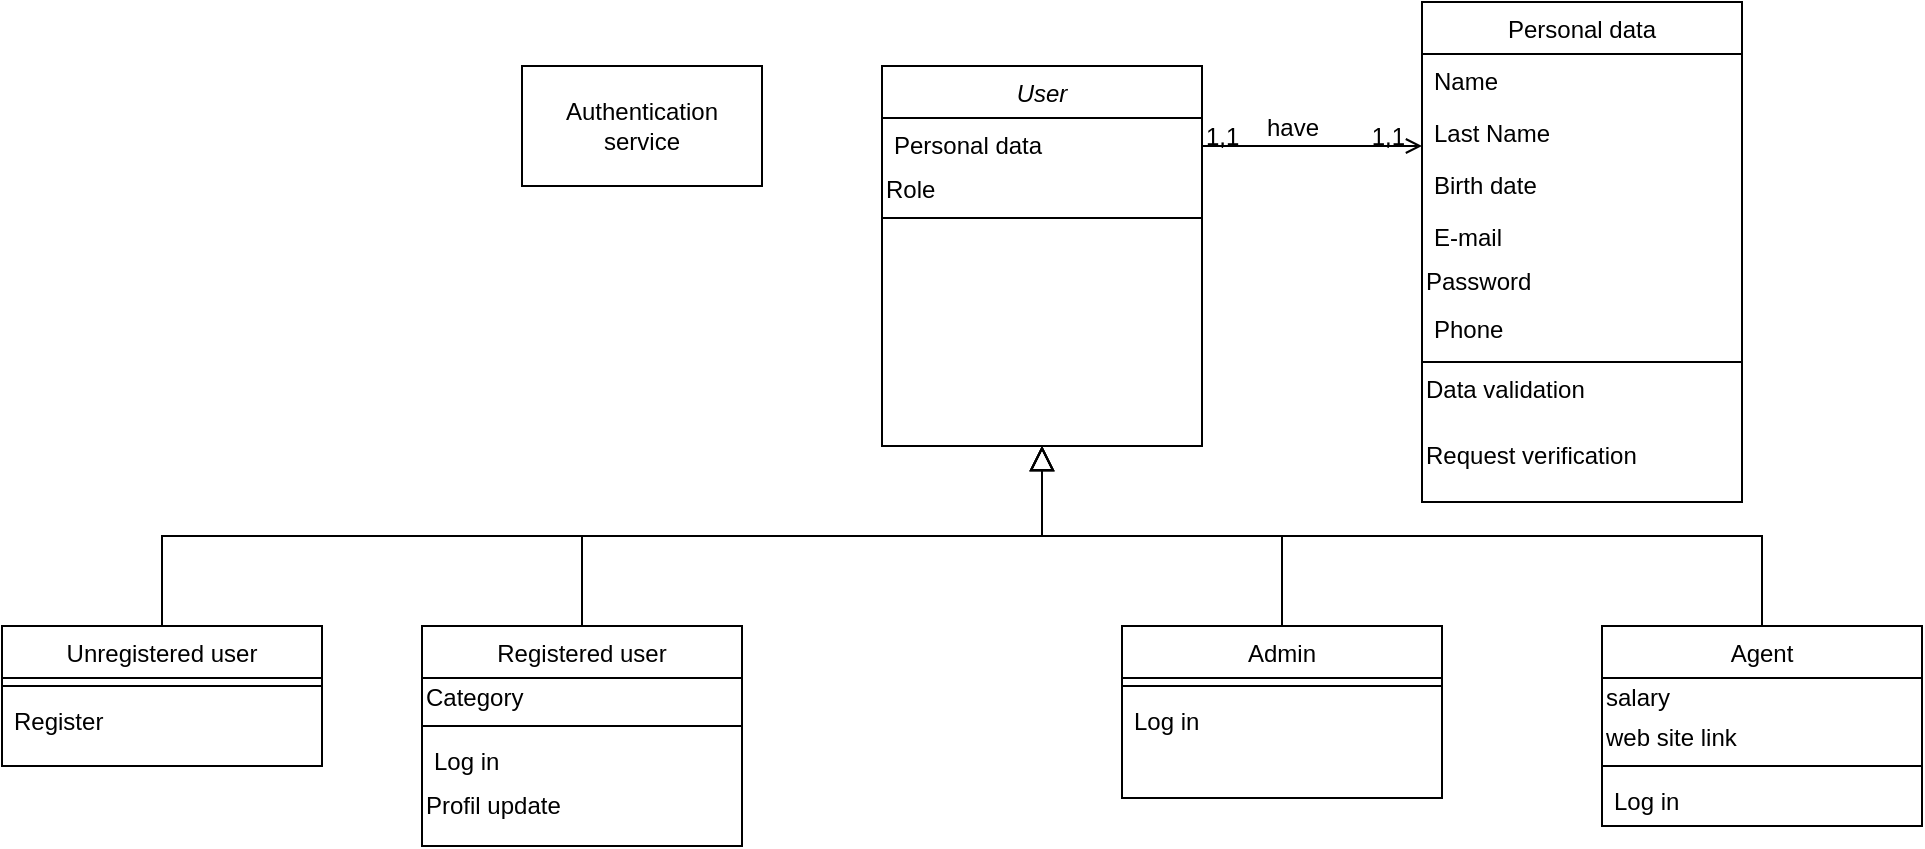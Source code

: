 <mxfile version="14.2.6" type="device" pages="5"><diagram id="C5RBs43oDa-KdzZeNtuy" name="Page-1"><mxGraphModel dx="1865" dy="548" grid="1" gridSize="10" guides="1" tooltips="1" connect="1" arrows="1" fold="1" page="1" pageScale="1" pageWidth="827" pageHeight="1169" math="0" shadow="0"><root><mxCell id="WIyWlLk6GJQsqaUBKTNV-0"/><mxCell id="WIyWlLk6GJQsqaUBKTNV-1" parent="WIyWlLk6GJQsqaUBKTNV-0"/><mxCell id="zkfFHV4jXpPFQw0GAbJ--0" value="User" style="swimlane;fontStyle=2;align=center;verticalAlign=top;childLayout=stackLayout;horizontal=1;startSize=26;horizontalStack=0;resizeParent=1;resizeLast=0;collapsible=1;marginBottom=0;rounded=0;shadow=0;strokeWidth=1;" parent="WIyWlLk6GJQsqaUBKTNV-1" vertex="1"><mxGeometry x="220" y="60" width="160" height="190" as="geometry"><mxRectangle x="230" y="140" width="160" height="26" as="alternateBounds"/></mxGeometry></mxCell><mxCell id="zkfFHV4jXpPFQw0GAbJ--1" value="Personal data" style="text;align=left;verticalAlign=top;spacingLeft=4;spacingRight=4;overflow=hidden;rotatable=0;points=[[0,0.5],[1,0.5]];portConstraint=eastwest;" parent="zkfFHV4jXpPFQw0GAbJ--0" vertex="1"><mxGeometry y="26" width="160" height="26" as="geometry"/></mxCell><mxCell id="ReYNK1Z-Af21f3EO2ysg-7" value="Role" style="text;html=1;strokeColor=none;fillColor=none;align=left;verticalAlign=middle;whiteSpace=wrap;rounded=0;" vertex="1" parent="zkfFHV4jXpPFQw0GAbJ--0"><mxGeometry y="52" width="160" height="20" as="geometry"/></mxCell><mxCell id="zkfFHV4jXpPFQw0GAbJ--4" value="" style="line;html=1;strokeWidth=1;align=left;verticalAlign=middle;spacingTop=-1;spacingLeft=3;spacingRight=3;rotatable=0;labelPosition=right;points=[];portConstraint=eastwest;" parent="zkfFHV4jXpPFQw0GAbJ--0" vertex="1"><mxGeometry y="72" width="160" height="8" as="geometry"/></mxCell><mxCell id="zkfFHV4jXpPFQw0GAbJ--6" value="Unregistered user" style="swimlane;fontStyle=0;align=center;verticalAlign=top;childLayout=stackLayout;horizontal=1;startSize=26;horizontalStack=0;resizeParent=1;resizeLast=0;collapsible=1;marginBottom=0;rounded=0;shadow=0;strokeWidth=1;" parent="WIyWlLk6GJQsqaUBKTNV-1" vertex="1"><mxGeometry x="-220" y="340" width="160" height="70" as="geometry"><mxRectangle x="130" y="380" width="160" height="26" as="alternateBounds"/></mxGeometry></mxCell><mxCell id="zkfFHV4jXpPFQw0GAbJ--9" value="" style="line;html=1;strokeWidth=1;align=left;verticalAlign=middle;spacingTop=-1;spacingLeft=3;spacingRight=3;rotatable=0;labelPosition=right;points=[];portConstraint=eastwest;" parent="zkfFHV4jXpPFQw0GAbJ--6" vertex="1"><mxGeometry y="26" width="160" height="8" as="geometry"/></mxCell><mxCell id="zkfFHV4jXpPFQw0GAbJ--10" value="Register" style="text;align=left;verticalAlign=top;spacingLeft=4;spacingRight=4;overflow=hidden;rotatable=0;points=[[0,0.5],[1,0.5]];portConstraint=eastwest;fontStyle=0" parent="zkfFHV4jXpPFQw0GAbJ--6" vertex="1"><mxGeometry y="34" width="160" height="26" as="geometry"/></mxCell><mxCell id="zkfFHV4jXpPFQw0GAbJ--12" value="" style="endArrow=block;endSize=10;endFill=0;shadow=0;strokeWidth=1;rounded=0;edgeStyle=elbowEdgeStyle;elbow=vertical;" parent="WIyWlLk6GJQsqaUBKTNV-1" source="zkfFHV4jXpPFQw0GAbJ--6" target="zkfFHV4jXpPFQw0GAbJ--0" edge="1"><mxGeometry width="160" relative="1" as="geometry"><mxPoint x="200" y="203" as="sourcePoint"/><mxPoint x="200" y="203" as="targetPoint"/></mxGeometry></mxCell><mxCell id="zkfFHV4jXpPFQw0GAbJ--13" value="Registered user" style="swimlane;fontStyle=0;align=center;verticalAlign=top;childLayout=stackLayout;horizontal=1;startSize=26;horizontalStack=0;resizeParent=1;resizeLast=0;collapsible=1;marginBottom=0;rounded=0;shadow=0;strokeWidth=1;" parent="WIyWlLk6GJQsqaUBKTNV-1" vertex="1"><mxGeometry x="-10" y="340" width="160" height="110" as="geometry"><mxRectangle x="340" y="380" width="170" height="26" as="alternateBounds"/></mxGeometry></mxCell><mxCell id="002a6yM1epvEaQU9YhPq-0" value="Category" style="text;html=1;strokeColor=none;fillColor=none;align=left;verticalAlign=middle;whiteSpace=wrap;rounded=0;" vertex="1" parent="zkfFHV4jXpPFQw0GAbJ--13"><mxGeometry y="26" width="160" height="20" as="geometry"/></mxCell><mxCell id="zkfFHV4jXpPFQw0GAbJ--15" value="" style="line;html=1;strokeWidth=1;align=left;verticalAlign=middle;spacingTop=-1;spacingLeft=3;spacingRight=3;rotatable=0;labelPosition=right;points=[];portConstraint=eastwest;" parent="zkfFHV4jXpPFQw0GAbJ--13" vertex="1"><mxGeometry y="46" width="160" height="8" as="geometry"/></mxCell><mxCell id="ReYNK1Z-Af21f3EO2ysg-27" value="Log in" style="text;align=left;verticalAlign=top;spacingLeft=4;spacingRight=4;overflow=hidden;rotatable=0;points=[[0,0.5],[1,0.5]];portConstraint=eastwest;" vertex="1" parent="zkfFHV4jXpPFQw0GAbJ--13"><mxGeometry y="54" width="160" height="26" as="geometry"/></mxCell><mxCell id="ReYNK1Z-Af21f3EO2ysg-31" value="Profil update" style="text;html=1;strokeColor=none;fillColor=none;align=left;verticalAlign=middle;whiteSpace=wrap;rounded=0;" vertex="1" parent="zkfFHV4jXpPFQw0GAbJ--13"><mxGeometry y="80" width="160" height="20" as="geometry"/></mxCell><mxCell id="zkfFHV4jXpPFQw0GAbJ--16" value="" style="endArrow=block;endSize=10;endFill=0;shadow=0;strokeWidth=1;rounded=0;edgeStyle=elbowEdgeStyle;elbow=vertical;" parent="WIyWlLk6GJQsqaUBKTNV-1" source="zkfFHV4jXpPFQw0GAbJ--13" target="zkfFHV4jXpPFQw0GAbJ--0" edge="1"><mxGeometry width="160" relative="1" as="geometry"><mxPoint x="210" y="373" as="sourcePoint"/><mxPoint x="310" y="271" as="targetPoint"/></mxGeometry></mxCell><mxCell id="zkfFHV4jXpPFQw0GAbJ--17" value="Personal data" style="swimlane;fontStyle=0;align=center;verticalAlign=top;childLayout=stackLayout;horizontal=1;startSize=26;horizontalStack=0;resizeParent=1;resizeLast=0;collapsible=1;marginBottom=0;rounded=0;shadow=0;strokeWidth=1;" parent="WIyWlLk6GJQsqaUBKTNV-1" vertex="1"><mxGeometry x="490" y="28" width="160" height="250" as="geometry"><mxRectangle x="550" y="140" width="160" height="26" as="alternateBounds"/></mxGeometry></mxCell><mxCell id="zkfFHV4jXpPFQw0GAbJ--18" value="Name" style="text;align=left;verticalAlign=top;spacingLeft=4;spacingRight=4;overflow=hidden;rotatable=0;points=[[0,0.5],[1,0.5]];portConstraint=eastwest;" parent="zkfFHV4jXpPFQw0GAbJ--17" vertex="1"><mxGeometry y="26" width="160" height="26" as="geometry"/></mxCell><mxCell id="zkfFHV4jXpPFQw0GAbJ--19" value="Last Name" style="text;align=left;verticalAlign=top;spacingLeft=4;spacingRight=4;overflow=hidden;rotatable=0;points=[[0,0.5],[1,0.5]];portConstraint=eastwest;rounded=0;shadow=0;html=0;" parent="zkfFHV4jXpPFQw0GAbJ--17" vertex="1"><mxGeometry y="52" width="160" height="26" as="geometry"/></mxCell><mxCell id="zkfFHV4jXpPFQw0GAbJ--20" value="Birth date" style="text;align=left;verticalAlign=top;spacingLeft=4;spacingRight=4;overflow=hidden;rotatable=0;points=[[0,0.5],[1,0.5]];portConstraint=eastwest;rounded=0;shadow=0;html=0;" parent="zkfFHV4jXpPFQw0GAbJ--17" vertex="1"><mxGeometry y="78" width="160" height="26" as="geometry"/></mxCell><mxCell id="zkfFHV4jXpPFQw0GAbJ--21" value="E-mail" style="text;align=left;verticalAlign=top;spacingLeft=4;spacingRight=4;overflow=hidden;rotatable=0;points=[[0,0.5],[1,0.5]];portConstraint=eastwest;rounded=0;shadow=0;html=0;" parent="zkfFHV4jXpPFQw0GAbJ--17" vertex="1"><mxGeometry y="104" width="160" height="26" as="geometry"/></mxCell><mxCell id="1bOQscajM9IXoWWBDuEz-1" value="Password" style="text;html=1;strokeColor=none;fillColor=none;align=left;verticalAlign=middle;whiteSpace=wrap;rounded=0;" vertex="1" parent="zkfFHV4jXpPFQw0GAbJ--17"><mxGeometry y="130" width="160" height="20" as="geometry"/></mxCell><mxCell id="zkfFHV4jXpPFQw0GAbJ--22" value="Phone" style="text;align=left;verticalAlign=top;spacingLeft=4;spacingRight=4;overflow=hidden;rotatable=0;points=[[0,0.5],[1,0.5]];portConstraint=eastwest;rounded=0;shadow=0;html=0;" parent="zkfFHV4jXpPFQw0GAbJ--17" vertex="1"><mxGeometry y="150" width="160" height="26" as="geometry"/></mxCell><mxCell id="zkfFHV4jXpPFQw0GAbJ--23" value="" style="line;html=1;strokeWidth=1;align=left;verticalAlign=middle;spacingTop=-1;spacingLeft=3;spacingRight=3;rotatable=0;labelPosition=right;points=[];portConstraint=eastwest;" parent="zkfFHV4jXpPFQw0GAbJ--17" vertex="1"><mxGeometry y="176" width="160" height="8" as="geometry"/></mxCell><mxCell id="1bOQscajM9IXoWWBDuEz-2" value="Data validation" style="text;html=1;strokeColor=none;fillColor=none;align=left;verticalAlign=middle;whiteSpace=wrap;rounded=0;" vertex="1" parent="zkfFHV4jXpPFQw0GAbJ--17"><mxGeometry y="184" width="160" height="20" as="geometry"/></mxCell><mxCell id="1bOQscajM9IXoWWBDuEz-0" value="Request verification" style="text;html=1;strokeColor=none;fillColor=none;align=left;verticalAlign=middle;whiteSpace=wrap;rounded=0;" vertex="1" parent="zkfFHV4jXpPFQw0GAbJ--17"><mxGeometry y="204" width="160" height="46" as="geometry"/></mxCell><mxCell id="zkfFHV4jXpPFQw0GAbJ--26" value="" style="endArrow=open;shadow=0;strokeWidth=1;rounded=0;endFill=1;edgeStyle=elbowEdgeStyle;elbow=vertical;" parent="WIyWlLk6GJQsqaUBKTNV-1" source="zkfFHV4jXpPFQw0GAbJ--0" target="zkfFHV4jXpPFQw0GAbJ--17" edge="1"><mxGeometry x="0.5" y="41" relative="1" as="geometry"><mxPoint x="380" y="192" as="sourcePoint"/><mxPoint x="540" y="192" as="targetPoint"/><mxPoint x="-40" y="32" as="offset"/><Array as="points"><mxPoint x="450" y="100"/></Array></mxGeometry></mxCell><mxCell id="zkfFHV4jXpPFQw0GAbJ--27" value="1,1" style="resizable=0;align=left;verticalAlign=bottom;labelBackgroundColor=none;fontSize=12;" parent="zkfFHV4jXpPFQw0GAbJ--26" connectable="0" vertex="1"><mxGeometry x="-1" relative="1" as="geometry"><mxPoint y="4" as="offset"/></mxGeometry></mxCell><mxCell id="zkfFHV4jXpPFQw0GAbJ--28" value="1,1" style="resizable=0;align=right;verticalAlign=bottom;labelBackgroundColor=none;fontSize=12;" parent="zkfFHV4jXpPFQw0GAbJ--26" connectable="0" vertex="1"><mxGeometry x="1" relative="1" as="geometry"><mxPoint x="-7" y="4" as="offset"/></mxGeometry></mxCell><mxCell id="zkfFHV4jXpPFQw0GAbJ--29" value="have" style="text;html=1;resizable=0;points=[];;align=center;verticalAlign=middle;labelBackgroundColor=none;rounded=0;shadow=0;strokeWidth=1;fontSize=12;" parent="zkfFHV4jXpPFQw0GAbJ--26" vertex="1" connectable="0"><mxGeometry x="0.5" y="49" relative="1" as="geometry"><mxPoint x="-38" y="40" as="offset"/></mxGeometry></mxCell><mxCell id="ReYNK1Z-Af21f3EO2ysg-2" value="" style="rounded=0;whiteSpace=wrap;html=1;" vertex="1" parent="WIyWlLk6GJQsqaUBKTNV-1"><mxGeometry x="40" y="60" width="120" height="60" as="geometry"/></mxCell><mxCell id="ReYNK1Z-Af21f3EO2ysg-4" value="Authentication service" style="text;html=1;strokeColor=none;fillColor=none;align=center;verticalAlign=middle;whiteSpace=wrap;rounded=0;" vertex="1" parent="WIyWlLk6GJQsqaUBKTNV-1"><mxGeometry x="50" y="80" width="100" height="20" as="geometry"/></mxCell><mxCell id="ReYNK1Z-Af21f3EO2ysg-11" value="Admin" style="swimlane;fontStyle=0;align=center;verticalAlign=top;childLayout=stackLayout;horizontal=1;startSize=26;horizontalStack=0;resizeParent=1;resizeLast=0;collapsible=1;marginBottom=0;rounded=0;shadow=0;strokeWidth=1;" vertex="1" parent="WIyWlLk6GJQsqaUBKTNV-1"><mxGeometry x="340" y="340" width="160" height="86" as="geometry"><mxRectangle x="340" y="380" width="170" height="26" as="alternateBounds"/></mxGeometry></mxCell><mxCell id="ReYNK1Z-Af21f3EO2ysg-13" value="" style="line;html=1;strokeWidth=1;align=left;verticalAlign=middle;spacingTop=-1;spacingLeft=3;spacingRight=3;rotatable=0;labelPosition=right;points=[];portConstraint=eastwest;" vertex="1" parent="ReYNK1Z-Af21f3EO2ysg-11"><mxGeometry y="26" width="160" height="8" as="geometry"/></mxCell><mxCell id="ReYNK1Z-Af21f3EO2ysg-29" value="Log in" style="text;align=left;verticalAlign=top;spacingLeft=4;spacingRight=4;overflow=hidden;rotatable=0;points=[[0,0.5],[1,0.5]];portConstraint=eastwest;" vertex="1" parent="ReYNK1Z-Af21f3EO2ysg-11"><mxGeometry y="34" width="160" height="26" as="geometry"/></mxCell><mxCell id="ReYNK1Z-Af21f3EO2ysg-14" value="Agent" style="swimlane;fontStyle=0;align=center;verticalAlign=top;childLayout=stackLayout;horizontal=1;startSize=26;horizontalStack=0;resizeParent=1;resizeLast=0;collapsible=1;marginBottom=0;rounded=0;shadow=0;strokeWidth=1;" vertex="1" parent="WIyWlLk6GJQsqaUBKTNV-1"><mxGeometry x="580" y="340" width="160" height="100" as="geometry"><mxRectangle x="340" y="380" width="170" height="26" as="alternateBounds"/></mxGeometry></mxCell><mxCell id="san2RCZkHNOHeRYJzIXV-0" value="salary" style="text;html=1;strokeColor=none;fillColor=none;align=left;verticalAlign=middle;whiteSpace=wrap;rounded=0;" vertex="1" parent="ReYNK1Z-Af21f3EO2ysg-14"><mxGeometry y="26" width="160" height="20" as="geometry"/></mxCell><mxCell id="jWdiol9IaSk1i6ZNY2Mb-0" value="web site link" style="text;html=1;strokeColor=none;fillColor=none;align=left;verticalAlign=middle;whiteSpace=wrap;rounded=0;" vertex="1" parent="ReYNK1Z-Af21f3EO2ysg-14"><mxGeometry y="46" width="160" height="20" as="geometry"/></mxCell><mxCell id="ReYNK1Z-Af21f3EO2ysg-16" value="" style="line;html=1;strokeWidth=1;align=left;verticalAlign=middle;spacingTop=-1;spacingLeft=3;spacingRight=3;rotatable=0;labelPosition=right;points=[];portConstraint=eastwest;" vertex="1" parent="ReYNK1Z-Af21f3EO2ysg-14"><mxGeometry y="66" width="160" height="8" as="geometry"/></mxCell><mxCell id="ReYNK1Z-Af21f3EO2ysg-28" value="Log in" style="text;align=left;verticalAlign=top;spacingLeft=4;spacingRight=4;overflow=hidden;rotatable=0;points=[[0,0.5],[1,0.5]];portConstraint=eastwest;" vertex="1" parent="ReYNK1Z-Af21f3EO2ysg-14"><mxGeometry y="74" width="160" height="26" as="geometry"/></mxCell><mxCell id="ReYNK1Z-Af21f3EO2ysg-20" value="" style="endArrow=block;endSize=10;endFill=0;shadow=0;strokeWidth=1;rounded=0;edgeStyle=elbowEdgeStyle;elbow=vertical;" edge="1" parent="WIyWlLk6GJQsqaUBKTNV-1" source="ReYNK1Z-Af21f3EO2ysg-11"><mxGeometry width="160" relative="1" as="geometry"><mxPoint x="80" y="350" as="sourcePoint"/><mxPoint x="300" y="250" as="targetPoint"/></mxGeometry></mxCell><mxCell id="ReYNK1Z-Af21f3EO2ysg-22" value="" style="endArrow=block;endSize=10;endFill=0;shadow=0;strokeWidth=1;rounded=0;edgeStyle=elbowEdgeStyle;elbow=vertical;exitX=0.5;exitY=0;exitDx=0;exitDy=0;" edge="1" parent="WIyWlLk6GJQsqaUBKTNV-1" source="ReYNK1Z-Af21f3EO2ysg-14"><mxGeometry width="160" relative="1" as="geometry"><mxPoint x="90" y="360" as="sourcePoint"/><mxPoint x="300" y="250" as="targetPoint"/></mxGeometry></mxCell></root></mxGraphModel></diagram><diagram id="r2HRBo8od2cqK9iVNZ-q" name="Page-2"><mxGraphModel dx="1038" dy="548" grid="1" gridSize="10" guides="1" tooltips="1" connect="1" arrows="1" fold="1" page="1" pageScale="1" pageWidth="850" pageHeight="1100" math="0" shadow="0"><root><mxCell id="br71p7ZjA_L0M0ZVhq4M-0"/><mxCell id="br71p7ZjA_L0M0ZVhq4M-1" parent="br71p7ZjA_L0M0ZVhq4M-0"/><mxCell id="7DjD-3ZHvbT-M6nE8RVS-0" value="" style="rounded=0;whiteSpace=wrap;html=1;align=left;" vertex="1" parent="br71p7ZjA_L0M0ZVhq4M-1"><mxGeometry x="70" y="40" width="120" height="60" as="geometry"/></mxCell><mxCell id="7DjD-3ZHvbT-M6nE8RVS-1" value="User service" style="text;html=1;strokeColor=none;fillColor=none;align=center;verticalAlign=middle;whiteSpace=wrap;rounded=0;" vertex="1" parent="br71p7ZjA_L0M0ZVhq4M-1"><mxGeometry x="85" y="60" width="90" height="20" as="geometry"/></mxCell><mxCell id="v4H21NzG5PQFJMU2AlOd-0" value="User" style="swimlane;fontStyle=2;align=center;verticalAlign=top;childLayout=stackLayout;horizontal=1;startSize=26;horizontalStack=0;resizeParent=1;resizeLast=0;collapsible=1;marginBottom=0;rounded=0;shadow=0;strokeWidth=1;" vertex="1" parent="br71p7ZjA_L0M0ZVhq4M-1"><mxGeometry x="220" y="60" width="180" height="300" as="geometry"><mxRectangle x="230" y="140" width="160" height="26" as="alternateBounds"/></mxGeometry></mxCell><mxCell id="v4H21NzG5PQFJMU2AlOd-3" value="" style="line;html=1;strokeWidth=1;align=left;verticalAlign=middle;spacingTop=-1;spacingLeft=3;spacingRight=3;rotatable=0;labelPosition=right;points=[];portConstraint=eastwest;" vertex="1" parent="v4H21NzG5PQFJMU2AlOd-0"><mxGeometry y="26" width="180" height="8" as="geometry"/></mxCell><mxCell id="v4H21NzG5PQFJMU2AlOd-11" value="Search by profil" style="text;html=1;strokeColor=none;fillColor=none;align=left;verticalAlign=middle;whiteSpace=wrap;rounded=0;" vertex="1" parent="v4H21NzG5PQFJMU2AlOd-0"><mxGeometry y="34" width="180" height="20" as="geometry"/></mxCell><mxCell id="v4H21NzG5PQFJMU2AlOd-10" value="Search&amp;nbsp; by tag" style="text;html=1;strokeColor=none;fillColor=none;align=left;verticalAlign=middle;whiteSpace=wrap;rounded=0;" vertex="1" parent="v4H21NzG5PQFJMU2AlOd-0"><mxGeometry y="54" width="180" height="20" as="geometry"/></mxCell><mxCell id="v4H21NzG5PQFJMU2AlOd-9" value="Search&amp;nbsp; by location" style="text;html=1;strokeColor=none;fillColor=none;align=left;verticalAlign=middle;whiteSpace=wrap;rounded=0;" vertex="1" parent="v4H21NzG5PQFJMU2AlOd-0"><mxGeometry y="74" width="180" height="20" as="geometry"/></mxCell><mxCell id="Hul0nRAsShGVxjiCCPxD-4" value="Follow private profil" style="text;html=1;strokeColor=none;fillColor=none;align=left;verticalAlign=middle;whiteSpace=wrap;rounded=0;" vertex="1" parent="v4H21NzG5PQFJMU2AlOd-0"><mxGeometry y="94" width="180" height="20" as="geometry"/></mxCell><mxCell id="Hul0nRAsShGVxjiCCPxD-3" value="Follow public profil" style="text;html=1;strokeColor=none;fillColor=none;align=left;verticalAlign=middle;whiteSpace=wrap;rounded=0;" vertex="1" parent="v4H21NzG5PQFJMU2AlOd-0"><mxGeometry y="114" width="180" height="20" as="geometry"/></mxCell><mxCell id="Hul0nRAsShGVxjiCCPxD-9" value="Post picture" style="text;html=1;strokeColor=none;fillColor=none;align=left;verticalAlign=middle;whiteSpace=wrap;rounded=0;" vertex="1" parent="v4H21NzG5PQFJMU2AlOd-0"><mxGeometry y="134" width="180" height="20" as="geometry"/></mxCell><mxCell id="Hul0nRAsShGVxjiCCPxD-10" value="Post album" style="text;html=1;strokeColor=none;fillColor=none;align=left;verticalAlign=middle;whiteSpace=wrap;rounded=0;" vertex="1" parent="v4H21NzG5PQFJMU2AlOd-0"><mxGeometry y="154" width="180" height="20" as="geometry"/></mxCell><mxCell id="ZLJPGRYV3yOSA9JdA-92-9" value="Inappropriate content overview" style="text;html=1;strokeColor=none;fillColor=none;align=left;verticalAlign=middle;whiteSpace=wrap;rounded=0;" vertex="1" parent="v4H21NzG5PQFJMU2AlOd-0"><mxGeometry y="174" width="180" height="20" as="geometry"/></mxCell><mxCell id="ZLJPGRYV3yOSA9JdA-92-10" value="Inappropriate content delete" style="text;html=1;strokeColor=none;fillColor=none;align=left;verticalAlign=middle;whiteSpace=wrap;rounded=0;" vertex="1" parent="v4H21NzG5PQFJMU2AlOd-0"><mxGeometry y="194" width="180" height="20" as="geometry"/></mxCell><mxCell id="ZLJPGRYV3yOSA9JdA-92-11" value="Profil delete" style="text;html=1;strokeColor=none;fillColor=none;align=left;verticalAlign=middle;whiteSpace=wrap;rounded=0;" vertex="1" parent="v4H21NzG5PQFJMU2AlOd-0"><mxGeometry y="214" width="180" height="20" as="geometry"/></mxCell><mxCell id="ZLJPGRYV3yOSA9JdA-92-12" value="Report inappropriate content&amp;nbsp;" style="text;html=1;strokeColor=none;fillColor=none;align=left;verticalAlign=middle;whiteSpace=wrap;rounded=0;" vertex="1" parent="v4H21NzG5PQFJMU2AlOd-0"><mxGeometry y="234" width="180" height="20" as="geometry"/></mxCell><mxCell id="ZLJPGRYV3yOSA9JdA-92-13" value="Register agent" style="text;html=1;strokeColor=none;fillColor=none;align=left;verticalAlign=middle;whiteSpace=wrap;rounded=0;" vertex="1" parent="v4H21NzG5PQFJMU2AlOd-0"><mxGeometry y="254" width="180" height="16" as="geometry"/></mxCell><mxCell id="ZLJPGRYV3yOSA9JdA-92-15" value="Agent profil approval" style="text;html=1;strokeColor=none;fillColor=none;align=left;verticalAlign=middle;whiteSpace=wrap;rounded=0;" vertex="1" parent="v4H21NzG5PQFJMU2AlOd-0"><mxGeometry y="270" width="180" height="16" as="geometry"/></mxCell></root></mxGraphModel></diagram><diagram id="b5omNdKvr_zYi1Q-HMgw" name="Page-3"><mxGraphModel dx="1038" dy="548" grid="1" gridSize="10" guides="1" tooltips="1" connect="1" arrows="1" fold="1" page="1" pageScale="1" pageWidth="850" pageHeight="1100" math="0" shadow="0"><root><mxCell id="3fl5K1j81_6rZA3wEwP--0"/><mxCell id="3fl5K1j81_6rZA3wEwP--1" parent="3fl5K1j81_6rZA3wEwP--0"/><mxCell id="atzM-9dd-ZXqLETKS4H_-1" value="" style="shape=note;whiteSpace=wrap;html=1;backgroundOutline=1;darkOpacity=0.05;align=left;" vertex="1" parent="3fl5K1j81_6rZA3wEwP--1"><mxGeometry x="90" y="40" width="150" height="100" as="geometry"/></mxCell><mxCell id="atzM-9dd-ZXqLETKS4H_-2" value="Message service" style="text;html=1;strokeColor=none;fillColor=none;align=center;verticalAlign=middle;whiteSpace=wrap;rounded=0;" vertex="1" parent="3fl5K1j81_6rZA3wEwP--1"><mxGeometry x="110" y="90" width="110" height="20" as="geometry"/></mxCell><mxCell id="gHcxN_BVj7UGCXeV6Qfe-0" value="Message" style="swimlane;fontStyle=2;align=center;verticalAlign=top;childLayout=stackLayout;horizontal=1;startSize=26;horizontalStack=0;resizeParent=1;resizeLast=0;collapsible=1;marginBottom=0;rounded=0;shadow=0;strokeWidth=1;" vertex="1" parent="3fl5K1j81_6rZA3wEwP--1"><mxGeometry x="300" y="60" width="160" height="190" as="geometry"><mxRectangle x="230" y="140" width="160" height="26" as="alternateBounds"/></mxGeometry></mxCell><mxCell id="gHcxN_BVj7UGCXeV6Qfe-3" value="" style="line;html=1;strokeWidth=1;align=left;verticalAlign=middle;spacingTop=-1;spacingLeft=3;spacingRight=3;rotatable=0;labelPosition=right;points=[];portConstraint=eastwest;" vertex="1" parent="gHcxN_BVj7UGCXeV6Qfe-0"><mxGeometry y="26" width="160" height="8" as="geometry"/></mxCell><mxCell id="gHcxN_BVj7UGCXeV6Qfe-4" value="Send text message" style="text;html=1;strokeColor=none;fillColor=none;align=left;verticalAlign=middle;whiteSpace=wrap;rounded=0;" vertex="1" parent="gHcxN_BVj7UGCXeV6Qfe-0"><mxGeometry y="34" width="160" height="20" as="geometry"/></mxCell><mxCell id="gHcxN_BVj7UGCXeV6Qfe-5" value="Send post" style="text;html=1;strokeColor=none;fillColor=none;align=left;verticalAlign=middle;whiteSpace=wrap;rounded=0;" vertex="1" parent="gHcxN_BVj7UGCXeV6Qfe-0"><mxGeometry y="54" width="160" height="20" as="geometry"/></mxCell><mxCell id="OZNnjJViPMddC7_l5D5_-0" value="Send album" style="text;html=1;strokeColor=none;fillColor=none;align=left;verticalAlign=middle;whiteSpace=wrap;rounded=0;" vertex="1" parent="gHcxN_BVj7UGCXeV6Qfe-0"><mxGeometry y="74" width="160" height="20" as="geometry"/></mxCell><mxCell id="OZNnjJViPMddC7_l5D5_-1" value="Accept message" style="text;html=1;strokeColor=none;fillColor=none;align=left;verticalAlign=middle;whiteSpace=wrap;rounded=0;" vertex="1" parent="gHcxN_BVj7UGCXeV6Qfe-0"><mxGeometry y="94" width="160" height="20" as="geometry"/></mxCell><mxCell id="OZNnjJViPMddC7_l5D5_-3" value="Decline message" style="text;html=1;strokeColor=none;fillColor=none;align=left;verticalAlign=middle;whiteSpace=wrap;rounded=0;" vertex="1" parent="gHcxN_BVj7UGCXeV6Qfe-0"><mxGeometry y="114" width="160" height="20" as="geometry"/></mxCell><mxCell id="OZNnjJViPMddC7_l5D5_-2" value="Delete message" style="text;html=1;strokeColor=none;fillColor=none;align=left;verticalAlign=middle;whiteSpace=wrap;rounded=0;" vertex="1" parent="gHcxN_BVj7UGCXeV6Qfe-0"><mxGeometry y="134" width="160" height="20" as="geometry"/></mxCell></root></mxGraphModel></diagram><diagram id="DbT8yEGWel71VW7rUejq" name="Page-4"><mxGraphModel dx="1038" dy="548" grid="1" gridSize="10" guides="1" tooltips="1" connect="1" arrows="1" fold="1" page="1" pageScale="1" pageWidth="850" pageHeight="1100" math="0" shadow="0"><root><mxCell id="75Egmg1gJeZcGMOf_CWJ-0"/><mxCell id="75Egmg1gJeZcGMOf_CWJ-1" parent="75Egmg1gJeZcGMOf_CWJ-0"/><mxCell id="75Egmg1gJeZcGMOf_CWJ-2" value="" style="shape=note;whiteSpace=wrap;html=1;backgroundOutline=1;darkOpacity=0.05;align=left;" vertex="1" parent="75Egmg1gJeZcGMOf_CWJ-1"><mxGeometry x="110" y="40" width="110" height="100" as="geometry"/></mxCell><mxCell id="75Egmg1gJeZcGMOf_CWJ-3" value="Advertising service" style="text;html=1;strokeColor=none;fillColor=none;align=center;verticalAlign=middle;whiteSpace=wrap;rounded=0;" vertex="1" parent="75Egmg1gJeZcGMOf_CWJ-1"><mxGeometry x="110" y="90" width="120" height="20" as="geometry"/></mxCell><mxCell id="Hi_1EQ1bOfn7E2mt74sv-0" value="Advertisiting" style="swimlane;fontStyle=2;align=center;verticalAlign=top;childLayout=stackLayout;horizontal=1;startSize=26;horizontalStack=0;resizeParent=1;resizeLast=0;collapsible=1;marginBottom=0;rounded=0;shadow=0;strokeWidth=1;" vertex="1" parent="75Egmg1gJeZcGMOf_CWJ-1"><mxGeometry x="300" y="60" width="160" height="190" as="geometry"><mxRectangle x="230" y="140" width="160" height="26" as="alternateBounds"/></mxGeometry></mxCell><mxCell id="Hi_1EQ1bOfn7E2mt74sv-1" value="" style="line;html=1;strokeWidth=1;align=left;verticalAlign=middle;spacingTop=-1;spacingLeft=3;spacingRight=3;rotatable=0;labelPosition=right;points=[];portConstraint=eastwest;" vertex="1" parent="Hi_1EQ1bOfn7E2mt74sv-0"><mxGeometry y="26" width="160" height="8" as="geometry"/></mxCell><mxCell id="Hi_1EQ1bOfn7E2mt74sv-2" value="Create ad" style="text;html=1;strokeColor=none;fillColor=none;align=left;verticalAlign=middle;whiteSpace=wrap;rounded=0;" vertex="1" parent="Hi_1EQ1bOfn7E2mt74sv-0"><mxGeometry y="34" width="160" height="20" as="geometry"/></mxCell><mxCell id="Hi_1EQ1bOfn7E2mt74sv-3" value="Delete ad" style="text;html=1;strokeColor=none;fillColor=none;align=left;verticalAlign=middle;whiteSpace=wrap;rounded=0;" vertex="1" parent="Hi_1EQ1bOfn7E2mt74sv-0"><mxGeometry y="54" width="160" height="20" as="geometry"/></mxCell><mxCell id="Hi_1EQ1bOfn7E2mt74sv-4" value="Update ad" style="text;html=1;strokeColor=none;fillColor=none;align=left;verticalAlign=middle;whiteSpace=wrap;rounded=0;" vertex="1" parent="Hi_1EQ1bOfn7E2mt74sv-0"><mxGeometry y="74" width="160" height="20" as="geometry"/></mxCell><mxCell id="Hi_1EQ1bOfn7E2mt74sv-5" value="Share ad" style="text;html=1;strokeColor=none;fillColor=none;align=left;verticalAlign=middle;whiteSpace=wrap;rounded=0;" vertex="1" parent="Hi_1EQ1bOfn7E2mt74sv-0"><mxGeometry y="94" width="160" height="20" as="geometry"/></mxCell><mxCell id="Hi_1EQ1bOfn7E2mt74sv-6" value="Ad overview" style="text;html=1;strokeColor=none;fillColor=none;align=left;verticalAlign=middle;whiteSpace=wrap;rounded=0;" vertex="1" parent="Hi_1EQ1bOfn7E2mt74sv-0"><mxGeometry y="114" width="160" height="20" as="geometry"/></mxCell></root></mxGraphModel></diagram><diagram id="Fz1Ql0YVO5OgIk9Pnpxq" name="Page-5"><mxGraphModel dx="1038" dy="548" grid="1" gridSize="10" guides="1" tooltips="1" connect="1" arrows="1" fold="1" page="1" pageScale="1" pageWidth="850" pageHeight="1100" math="0" shadow="0"><root><mxCell id="zpHDCO2KdwItgabqZXX5-0"/><mxCell id="zpHDCO2KdwItgabqZXX5-1" parent="zpHDCO2KdwItgabqZXX5-0"/><mxCell id="zpHDCO2KdwItgabqZXX5-2" value="" style="shape=note;whiteSpace=wrap;html=1;backgroundOutline=1;darkOpacity=0.05;align=left;" vertex="1" parent="zpHDCO2KdwItgabqZXX5-1"><mxGeometry x="90" y="60" width="80" height="100" as="geometry"/></mxCell><mxCell id="1nlQ6piY1SKKKnpLhnqp-0" value="Product service" style="text;html=1;strokeColor=none;fillColor=none;align=center;verticalAlign=middle;whiteSpace=wrap;rounded=0;" vertex="1" parent="zpHDCO2KdwItgabqZXX5-1"><mxGeometry x="110" y="110" width="40" height="20" as="geometry"/></mxCell><mxCell id="3z0Biu-3dWx4EHnZYJlp-0" value="Product" style="swimlane;fontStyle=2;align=center;verticalAlign=top;childLayout=stackLayout;horizontal=1;startSize=26;horizontalStack=0;resizeParent=1;resizeLast=0;collapsible=1;marginBottom=0;rounded=0;shadow=0;strokeWidth=1;" vertex="1" parent="zpHDCO2KdwItgabqZXX5-1"><mxGeometry x="220" y="60" width="180" height="346" as="geometry"><mxRectangle x="230" y="140" width="160" height="26" as="alternateBounds"/></mxGeometry></mxCell><mxCell id="3z0Biu-3dWx4EHnZYJlp-16" value="Price" style="text;html=1;strokeColor=none;fillColor=none;align=left;verticalAlign=middle;whiteSpace=wrap;rounded=0;" vertex="1" parent="3z0Biu-3dWx4EHnZYJlp-0"><mxGeometry y="26" width="180" height="20" as="geometry"/></mxCell><mxCell id="3z0Biu-3dWx4EHnZYJlp-17" value="Quantity&amp;nbsp; state&amp;nbsp;" style="text;html=1;strokeColor=none;fillColor=none;align=left;verticalAlign=middle;whiteSpace=wrap;rounded=0;" vertex="1" parent="3z0Biu-3dWx4EHnZYJlp-0"><mxGeometry y="46" width="180" height="20" as="geometry"/></mxCell><mxCell id="3z0Biu-3dWx4EHnZYJlp-15" value="Picture" style="text;html=1;strokeColor=none;fillColor=none;align=left;verticalAlign=middle;whiteSpace=wrap;rounded=0;" vertex="1" parent="3z0Biu-3dWx4EHnZYJlp-0"><mxGeometry y="66" width="180" height="20" as="geometry"/></mxCell><mxCell id="3z0Biu-3dWx4EHnZYJlp-1" value="" style="line;html=1;strokeWidth=1;align=left;verticalAlign=middle;spacingTop=-1;spacingLeft=3;spacingRight=3;rotatable=0;labelPosition=right;points=[];portConstraint=eastwest;" vertex="1" parent="3z0Biu-3dWx4EHnZYJlp-0"><mxGeometry y="86" width="180" height="8" as="geometry"/></mxCell><mxCell id="3z0Biu-3dWx4EHnZYJlp-2" value="Product overview" style="text;html=1;strokeColor=none;fillColor=none;align=left;verticalAlign=middle;whiteSpace=wrap;rounded=0;" vertex="1" parent="3z0Biu-3dWx4EHnZYJlp-0"><mxGeometry y="94" width="180" height="20" as="geometry"/></mxCell><mxCell id="3z0Biu-3dWx4EHnZYJlp-3" value="Create product" style="text;html=1;strokeColor=none;fillColor=none;align=left;verticalAlign=middle;whiteSpace=wrap;rounded=0;" vertex="1" parent="3z0Biu-3dWx4EHnZYJlp-0"><mxGeometry y="114" width="180" height="20" as="geometry"/></mxCell><mxCell id="3z0Biu-3dWx4EHnZYJlp-4" value="Delete product" style="text;html=1;strokeColor=none;fillColor=none;align=left;verticalAlign=middle;whiteSpace=wrap;rounded=0;" vertex="1" parent="3z0Biu-3dWx4EHnZYJlp-0"><mxGeometry y="134" width="180" height="20" as="geometry"/></mxCell><mxCell id="3z0Biu-3dWx4EHnZYJlp-5" value="Update product" style="text;html=1;strokeColor=none;fillColor=none;align=left;verticalAlign=middle;whiteSpace=wrap;rounded=0;" vertex="1" parent="3z0Biu-3dWx4EHnZYJlp-0"><mxGeometry y="154" width="180" height="20" as="geometry"/></mxCell><mxCell id="3z0Biu-3dWx4EHnZYJlp-6" value="Buy product" style="text;html=1;strokeColor=none;fillColor=none;align=left;verticalAlign=middle;whiteSpace=wrap;rounded=0;" vertex="1" parent="3z0Biu-3dWx4EHnZYJlp-0"><mxGeometry y="174" width="180" height="20" as="geometry"/></mxCell></root></mxGraphModel></diagram></mxfile>